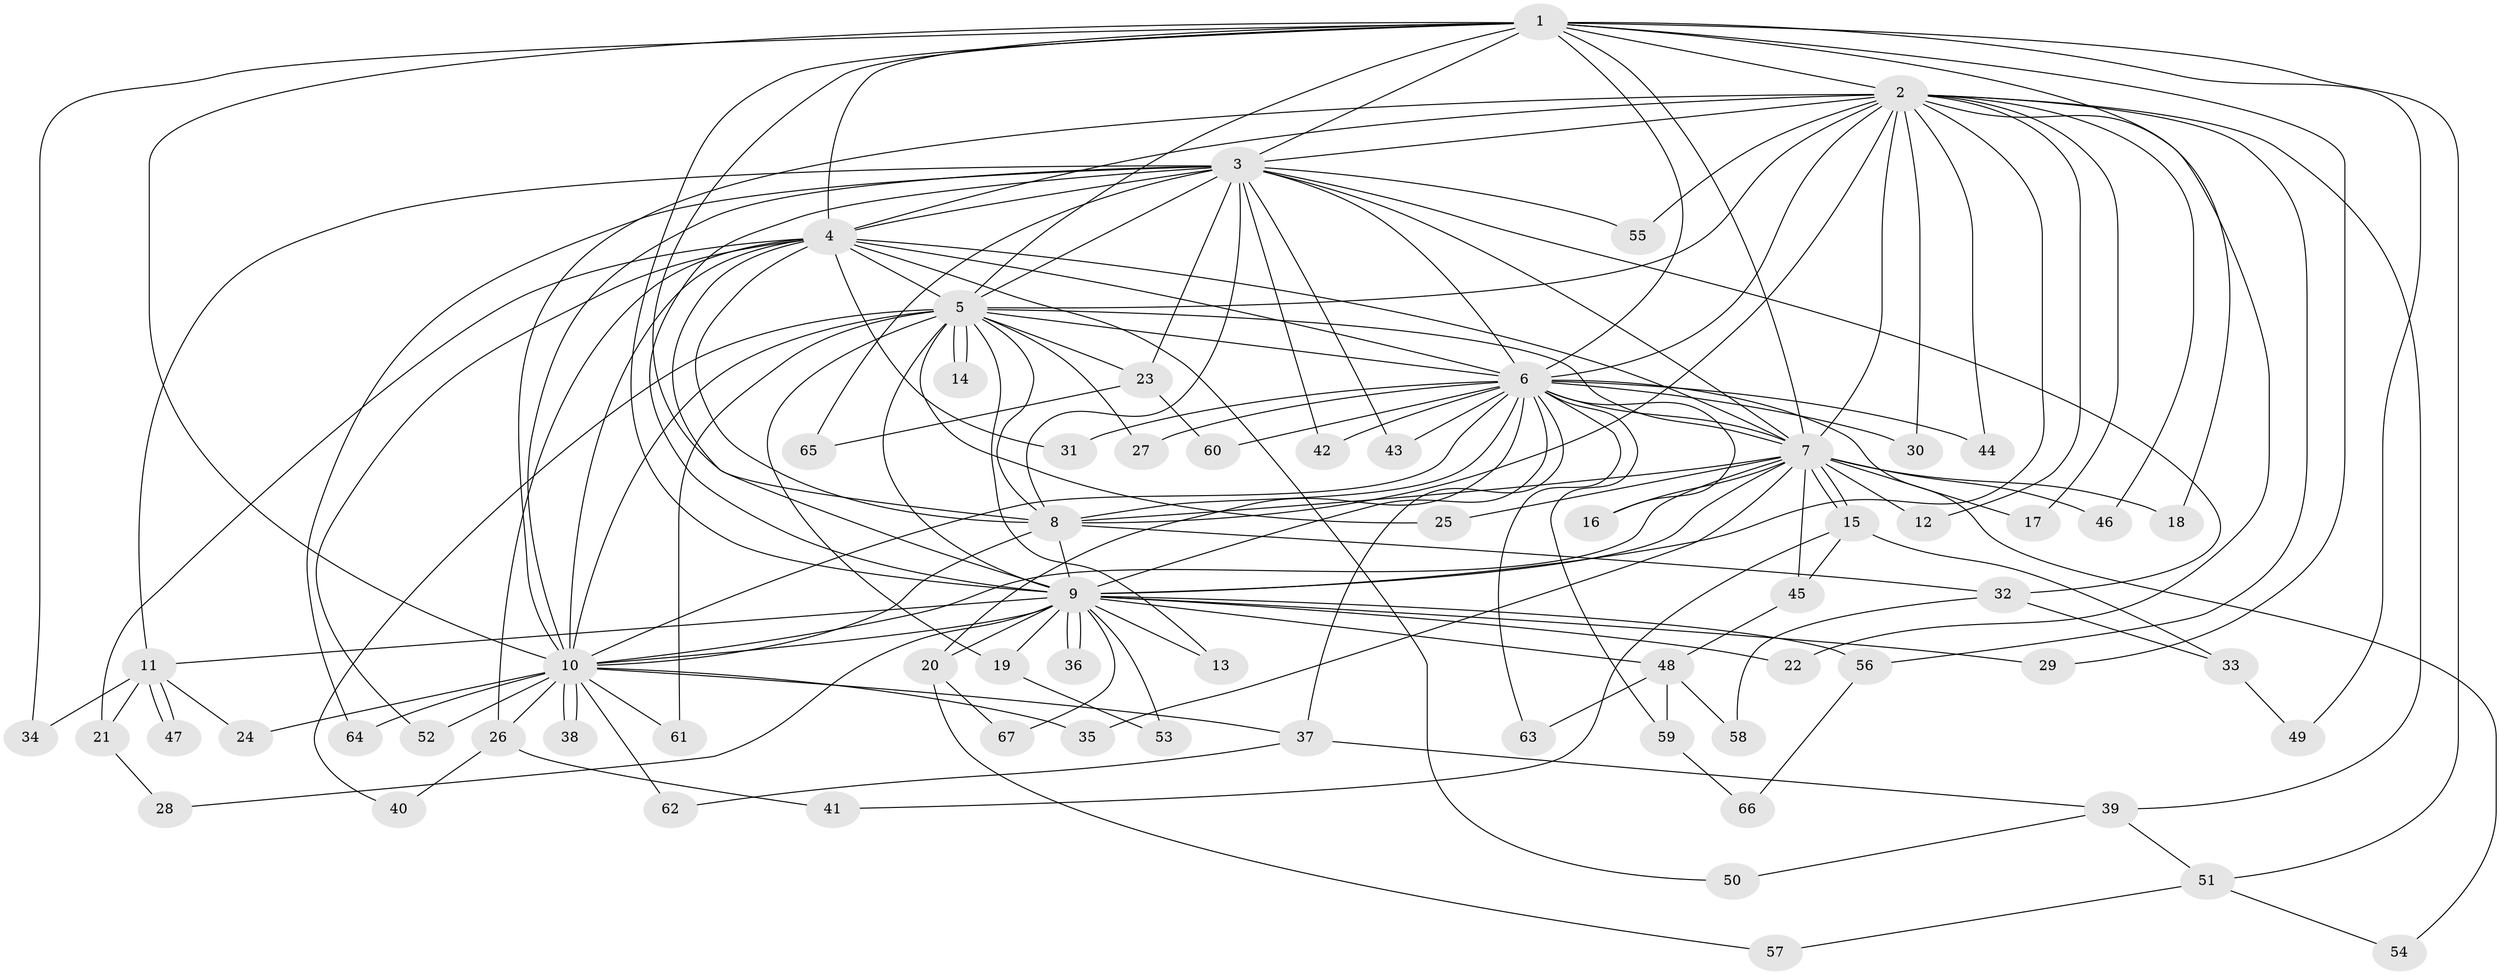 // coarse degree distribution, {12: 0.019230769230769232, 14: 0.019230769230769232, 13: 0.019230769230769232, 11: 0.019230769230769232, 23: 0.019230769230769232, 18: 0.019230769230769232, 16: 0.019230769230769232, 19: 0.019230769230769232, 7: 0.019230769230769232, 2: 0.5384615384615384, 3: 0.11538461538461539, 4: 0.11538461538461539, 1: 0.038461538461538464, 5: 0.019230769230769232}
// Generated by graph-tools (version 1.1) at 2025/23/03/03/25 07:23:36]
// undirected, 67 vertices, 159 edges
graph export_dot {
graph [start="1"]
  node [color=gray90,style=filled];
  1;
  2;
  3;
  4;
  5;
  6;
  7;
  8;
  9;
  10;
  11;
  12;
  13;
  14;
  15;
  16;
  17;
  18;
  19;
  20;
  21;
  22;
  23;
  24;
  25;
  26;
  27;
  28;
  29;
  30;
  31;
  32;
  33;
  34;
  35;
  36;
  37;
  38;
  39;
  40;
  41;
  42;
  43;
  44;
  45;
  46;
  47;
  48;
  49;
  50;
  51;
  52;
  53;
  54;
  55;
  56;
  57;
  58;
  59;
  60;
  61;
  62;
  63;
  64;
  65;
  66;
  67;
  1 -- 2;
  1 -- 3;
  1 -- 4;
  1 -- 5;
  1 -- 6;
  1 -- 7;
  1 -- 8;
  1 -- 9;
  1 -- 10;
  1 -- 18;
  1 -- 29;
  1 -- 34;
  1 -- 49;
  1 -- 51;
  2 -- 3;
  2 -- 4;
  2 -- 5;
  2 -- 6;
  2 -- 7;
  2 -- 8;
  2 -- 9;
  2 -- 10;
  2 -- 12;
  2 -- 17;
  2 -- 22;
  2 -- 30;
  2 -- 39;
  2 -- 44;
  2 -- 46;
  2 -- 55;
  2 -- 56;
  3 -- 4;
  3 -- 5;
  3 -- 6;
  3 -- 7;
  3 -- 8;
  3 -- 9;
  3 -- 10;
  3 -- 11;
  3 -- 23;
  3 -- 32;
  3 -- 42;
  3 -- 43;
  3 -- 55;
  3 -- 64;
  3 -- 65;
  4 -- 5;
  4 -- 6;
  4 -- 7;
  4 -- 8;
  4 -- 9;
  4 -- 10;
  4 -- 21;
  4 -- 26;
  4 -- 31;
  4 -- 50;
  4 -- 52;
  5 -- 6;
  5 -- 7;
  5 -- 8;
  5 -- 9;
  5 -- 10;
  5 -- 13;
  5 -- 14;
  5 -- 14;
  5 -- 19;
  5 -- 23;
  5 -- 25;
  5 -- 27;
  5 -- 40;
  5 -- 61;
  6 -- 7;
  6 -- 8;
  6 -- 9;
  6 -- 10;
  6 -- 16;
  6 -- 20;
  6 -- 27;
  6 -- 30;
  6 -- 31;
  6 -- 37;
  6 -- 42;
  6 -- 43;
  6 -- 44;
  6 -- 54;
  6 -- 59;
  6 -- 60;
  6 -- 63;
  7 -- 8;
  7 -- 9;
  7 -- 10;
  7 -- 12;
  7 -- 15;
  7 -- 15;
  7 -- 16;
  7 -- 17;
  7 -- 18;
  7 -- 25;
  7 -- 35;
  7 -- 45;
  7 -- 46;
  8 -- 9;
  8 -- 10;
  8 -- 32;
  9 -- 10;
  9 -- 11;
  9 -- 13;
  9 -- 19;
  9 -- 20;
  9 -- 22;
  9 -- 28;
  9 -- 29;
  9 -- 36;
  9 -- 36;
  9 -- 48;
  9 -- 53;
  9 -- 56;
  9 -- 67;
  10 -- 24;
  10 -- 26;
  10 -- 35;
  10 -- 37;
  10 -- 38;
  10 -- 38;
  10 -- 52;
  10 -- 61;
  10 -- 62;
  10 -- 64;
  11 -- 21;
  11 -- 24;
  11 -- 34;
  11 -- 47;
  11 -- 47;
  15 -- 33;
  15 -- 41;
  15 -- 45;
  19 -- 53;
  20 -- 57;
  20 -- 67;
  21 -- 28;
  23 -- 60;
  23 -- 65;
  26 -- 40;
  26 -- 41;
  32 -- 33;
  32 -- 58;
  33 -- 49;
  37 -- 39;
  37 -- 62;
  39 -- 50;
  39 -- 51;
  45 -- 48;
  48 -- 58;
  48 -- 59;
  48 -- 63;
  51 -- 54;
  51 -- 57;
  56 -- 66;
  59 -- 66;
}
